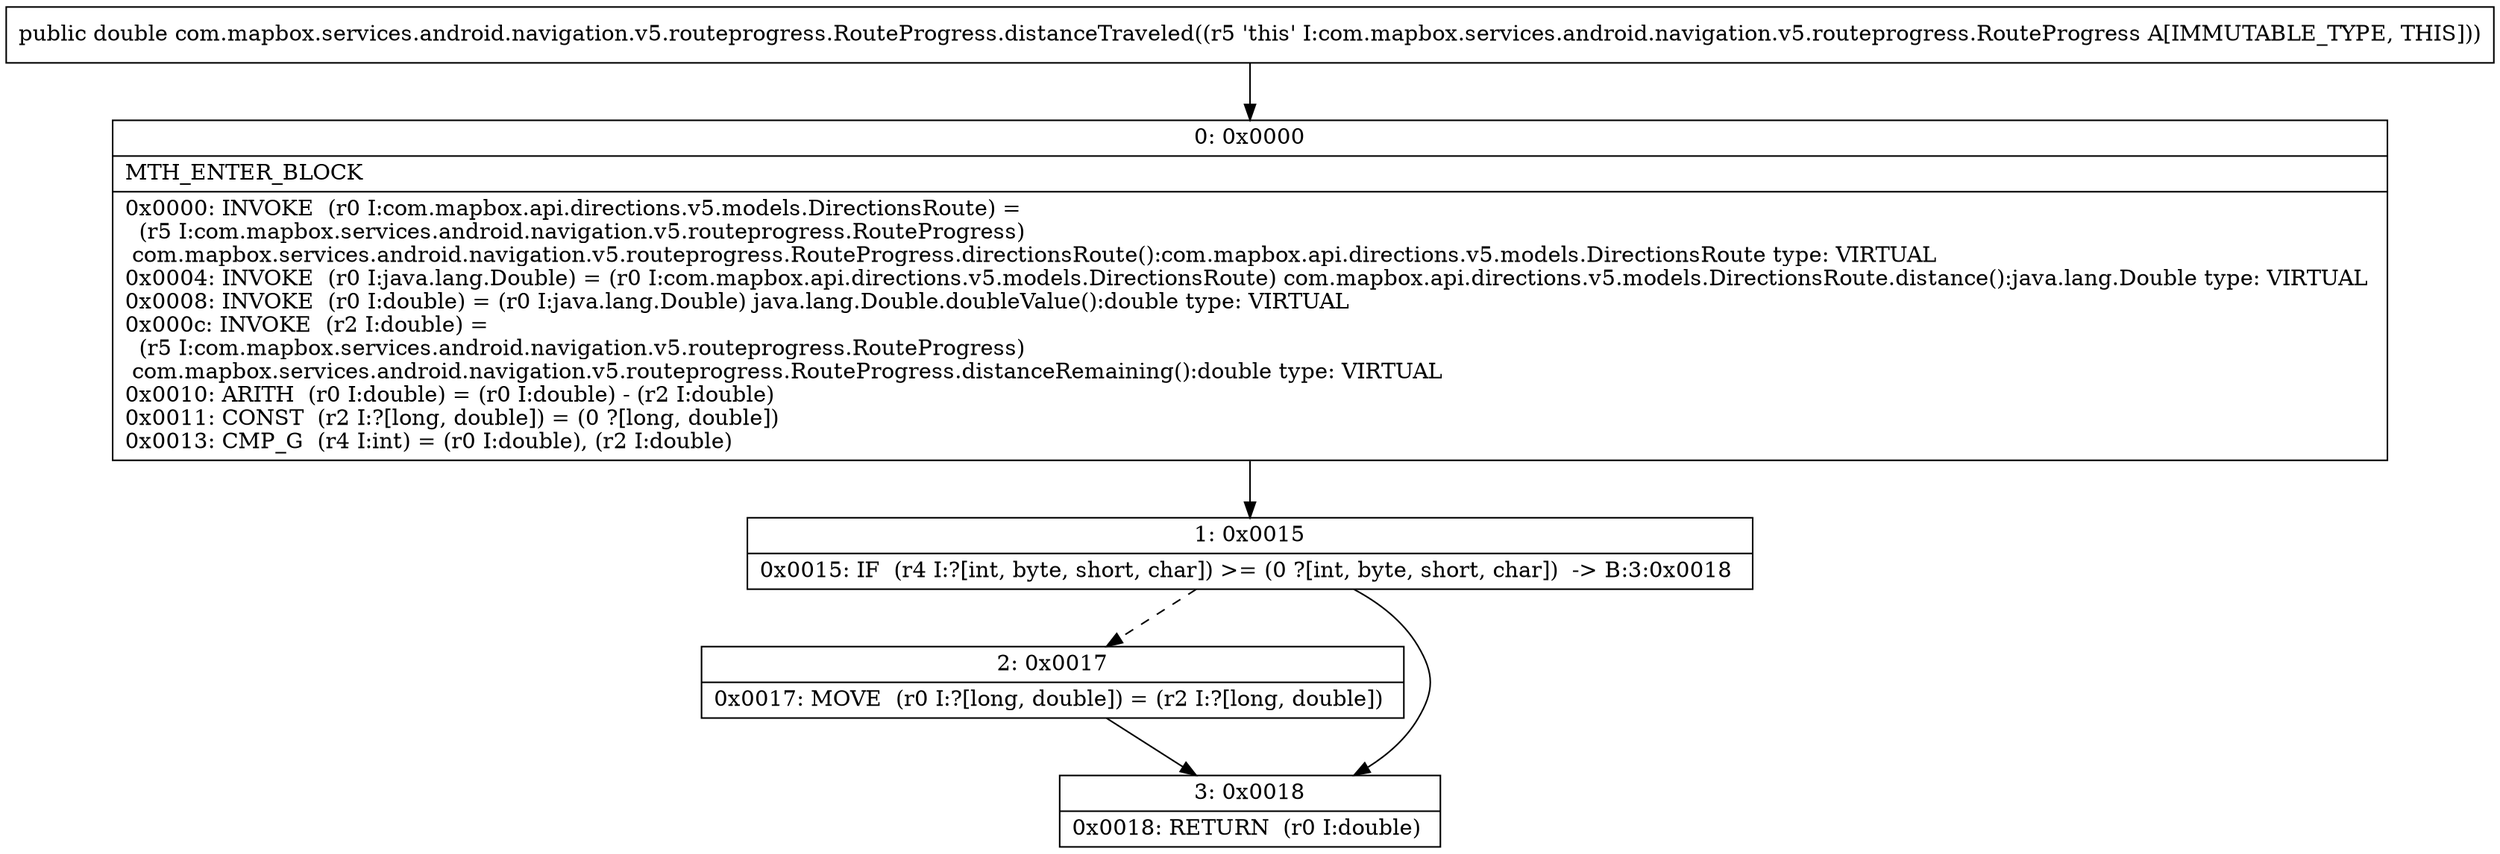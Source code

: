digraph "CFG forcom.mapbox.services.android.navigation.v5.routeprogress.RouteProgress.distanceTraveled()D" {
Node_0 [shape=record,label="{0\:\ 0x0000|MTH_ENTER_BLOCK\l|0x0000: INVOKE  (r0 I:com.mapbox.api.directions.v5.models.DirectionsRoute) = \l  (r5 I:com.mapbox.services.android.navigation.v5.routeprogress.RouteProgress)\l com.mapbox.services.android.navigation.v5.routeprogress.RouteProgress.directionsRoute():com.mapbox.api.directions.v5.models.DirectionsRoute type: VIRTUAL \l0x0004: INVOKE  (r0 I:java.lang.Double) = (r0 I:com.mapbox.api.directions.v5.models.DirectionsRoute) com.mapbox.api.directions.v5.models.DirectionsRoute.distance():java.lang.Double type: VIRTUAL \l0x0008: INVOKE  (r0 I:double) = (r0 I:java.lang.Double) java.lang.Double.doubleValue():double type: VIRTUAL \l0x000c: INVOKE  (r2 I:double) = \l  (r5 I:com.mapbox.services.android.navigation.v5.routeprogress.RouteProgress)\l com.mapbox.services.android.navigation.v5.routeprogress.RouteProgress.distanceRemaining():double type: VIRTUAL \l0x0010: ARITH  (r0 I:double) = (r0 I:double) \- (r2 I:double) \l0x0011: CONST  (r2 I:?[long, double]) = (0 ?[long, double]) \l0x0013: CMP_G  (r4 I:int) = (r0 I:double), (r2 I:double) \l}"];
Node_1 [shape=record,label="{1\:\ 0x0015|0x0015: IF  (r4 I:?[int, byte, short, char]) \>= (0 ?[int, byte, short, char])  \-\> B:3:0x0018 \l}"];
Node_2 [shape=record,label="{2\:\ 0x0017|0x0017: MOVE  (r0 I:?[long, double]) = (r2 I:?[long, double]) \l}"];
Node_3 [shape=record,label="{3\:\ 0x0018|0x0018: RETURN  (r0 I:double) \l}"];
MethodNode[shape=record,label="{public double com.mapbox.services.android.navigation.v5.routeprogress.RouteProgress.distanceTraveled((r5 'this' I:com.mapbox.services.android.navigation.v5.routeprogress.RouteProgress A[IMMUTABLE_TYPE, THIS])) }"];
MethodNode -> Node_0;
Node_0 -> Node_1;
Node_1 -> Node_2[style=dashed];
Node_1 -> Node_3;
Node_2 -> Node_3;
}

